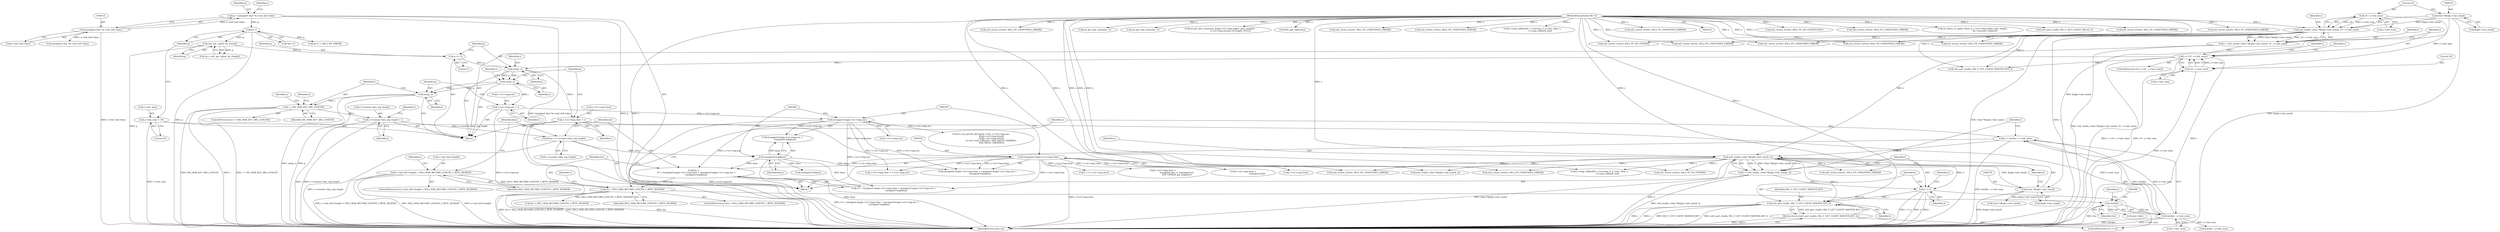 digraph "0_openssl_86f8fb0e344d62454f8daf3e15236b2b59210756_0@API" {
"1000391" [label="(Call,ssl2_part_read(s, SSL_F_GET_CLIENT_MASTER_KEY, i))"];
"1000375" [label="(Call,ssl2_read(s, (char *)&(p[s->init_num]), n))"];
"1000147" [label="(Call,ssl2_read(s, (char *)&(p[s->init_num]), 10 - s->init_num))"];
"1000117" [label="(MethodParameterIn,SSL *s)"];
"1000149" [label="(Call,(char *)&(p[s->init_num]))"];
"1000157" [label="(Call,10 - s->init_num)"];
"1000377" [label="(Call,(char *)&(p[s->init_num]))"];
"1000364" [label="(Call,n = (int)len - s->init_num)"];
"1000366" [label="(Call,(int)len - s->init_num)"];
"1000367" [label="(Call,(int)len)"];
"1000351" [label="(Call,len > SSL2_MAX_RECORD_LENGTH_3_BYTE_HEADER)"];
"1000323" [label="(Call,len =\n        10 + (unsigned long)s->s2->tmp.clear + (unsigned long)s->s2->tmp.enc +\n        (unsigned long)keya)"];
"1000328" [label="(Call,(unsigned long)s->s2->tmp.clear)"];
"1000239" [label="(Call,s->s2->tmp.clear = i)"];
"1000236" [label="(Call,n2s(p, i))"];
"1000233" [label="(Call,p += 3)"];
"1000210" [label="(Call,ssl2_get_cipher_by_char(p))"];
"1000183" [label="(Call,p++)"];
"1000129" [label="(Call,p = (unsigned char *)s->init_buf->data)"];
"1000131" [label="(Call,(unsigned char *)s->init_buf->data)"];
"1000163" [label="(Call,i < (10 - s->init_num))"];
"1000145" [label="(Call,i = ssl2_read(s, (char *)&(p[s->init_num]), 10 - s->init_num))"];
"1000165" [label="(Call,10 - s->init_num)"];
"1000338" [label="(Call,(unsigned long)s->s2->tmp.enc)"];
"1000251" [label="(Call,s->s2->tmp.enc = i)"];
"1000248" [label="(Call,n2s(p, i))"];
"1000347" [label="(Call,(unsigned long)keya)"];
"1000316" [label="(Call,keya = s->session->key_arg_length)"];
"1000277" [label="(Call,s->session->key_arg_length = i)"];
"1000264" [label="(Call,i > SSL_MAX_KEY_ARG_LENGTH)"];
"1000260" [label="(Call,n2s(p, i))"];
"1000299" [label="(Call,s->init_buf->length < SSL2_MAX_RECORD_LENGTH_3_BYTE_HEADER)"];
"1000175" [label="(Call,s->init_num = 10)"];
"1000387" [label="(Call,i != n)"];
"1000373" [label="(Call,i = ssl2_read(s, (char *)&(p[s->init_num]), n))"];
"1000390" [label="(Return,return (ssl2_part_read(s, SSL_F_GET_CLIENT_MASTER_KEY, i));)"];
"1000300" [label="(Call,s->init_buf->length)"];
"1000233" [label="(Call,p += 3)"];
"1000129" [label="(Call,p = (unsigned char *)s->init_buf->data)"];
"1000386" [label="(ControlStructure,if (i != n))"];
"1000369" [label="(Identifier,len)"];
"1000365" [label="(Identifier,n)"];
"1000815" [label="(Call,(int)len - s->init_num)"];
"1000327" [label="(Call,(unsigned long)s->s2->tmp.clear + (unsigned long)s->s2->tmp.enc +\n        (unsigned long)keya)"];
"1000166" [label="(Literal,10)"];
"1000800" [label="(Call,len > SSL2_MAX_RECORD_LENGTH_3_BYTE_HEADER)"];
"1000117" [label="(MethodParameterIn,SSL *s)"];
"1000826" [label="(Call,(char *)&(p[s->init_num]))"];
"1000164" [label="(Identifier,i)"];
"1000251" [label="(Call,s->s2->tmp.enc = i)"];
"1000804" [label="(Call,ssl2_return_error(s, SSL2_PE_UNDEFINED_ERROR))"];
"1000238" [label="(Identifier,i)"];
"1000261" [label="(Identifier,p)"];
"1000317" [label="(Identifier,keya)"];
"1000397" [label="(Identifier,s)"];
"1000349" [label="(Identifier,keya)"];
"1000172" [label="(Identifier,s)"];
"1000162" [label="(ControlStructure,if (i < (10 - s->init_num)))"];
"1000249" [label="(Identifier,p)"];
"1000975" [label="(Call,ssl2_return_error(s, SSL2_PE_NO_CERTIFICATE))"];
"1000159" [label="(Call,s->init_num)"];
"1000323" [label="(Call,len =\n        10 + (unsigned long)s->s2->tmp.clear + (unsigned long)s->s2->tmp.enc +\n        (unsigned long)keya)"];
"1000337" [label="(Call,(unsigned long)s->s2->tmp.enc +\n        (unsigned long)keya)"];
"1000182" [label="(Call,*(p++))"];
"1000675" [label="(Call,ssl2_return_error(s, SSL2_PE_UNDEFINED_ERROR))"];
"1000400" [label="(Call,s->msg_callback(0, s->version, 0, p, (size_t)len, s,\n                        s->msg_callback_arg))"];
"1000266" [label="(Identifier,SSL_MAX_KEY_ARG_LENGTH)"];
"1001004" [label="(Call,ssl_bytes_to_cipher_list(s, p, s->s2->tmp.cipher_spec_length,\n                                      &s->session->ciphers))"];
"1000268" [label="(Call,ssl2_return_error(s, SSL2_PE_UNDEFINED_ERROR))"];
"1000264" [label="(Call,i > SSL_MAX_KEY_ARG_LENGTH)"];
"1000371" [label="(Identifier,s)"];
"1000176" [label="(Call,s->init_num)"];
"1000263" [label="(ControlStructure,if (i > SSL_MAX_KEY_ARG_LENGTH))"];
"1000269" [label="(Identifier,s)"];
"1000840" [label="(Call,ssl2_part_read(s, SSL_F_GET_CLIENT_HELLO, i))"];
"1000175" [label="(Call,s->init_num = 10)"];
"1000913" [label="(Call,ssl2_return_error(s, SSL2_PE_UNDEFINED_ERROR))"];
"1000387" [label="(Call,i != n)"];
"1000148" [label="(Identifier,s)"];
"1000265" [label="(Identifier,i)"];
"1000328" [label="(Call,(unsigned long)s->s2->tmp.clear)"];
"1000234" [label="(Identifier,p)"];
"1000278" [label="(Call,s->session->key_arg_length)"];
"1000356" [label="(Identifier,s)"];
"1000255" [label="(Identifier,s)"];
"1000298" [label="(ControlStructure,if (s->init_buf->length < SSL2_MAX_RECORD_LENGTH_3_BYTE_HEADER))"];
"1000211" [label="(Identifier,p)"];
"1000305" [label="(Identifier,SSL2_MAX_RECORD_LENGTH_3_BYTE_HEADER)"];
"1000248" [label="(Call,n2s(p, i))"];
"1000280" [label="(Identifier,s)"];
"1000392" [label="(Identifier,s)"];
"1001166" [label="(MethodReturn,static int)"];
"1000145" [label="(Call,i = ssl2_read(s, (char *)&(p[s->init_num]), 10 - s->init_num))"];
"1000643" [label="(Call,i += s->s2->tmp.clear)"];
"1000468" [label="(Call,ssl_rsa_private_decrypt(s->cert, s->s2->tmp.enc,\n                                &(p[s->s2->tmp.clear]),\n                                &(p[s->s2->tmp.clear]),\n                                (s->s2->ssl2_rollback) ? RSA_SSLV23_PADDING :\n                                RSA_PKCS1_PADDING))"];
"1000240" [label="(Call,s->s2->tmp.clear)"];
"1000374" [label="(Identifier,i)"];
"1000144" [label="(Block,)"];
"1000373" [label="(Call,i = ssl2_read(s, (char *)&(p[s->init_num]), n))"];
"1000355" [label="(Call,ssl2_return_error(s, SSL2_PE_UNDEFINED_ERROR))"];
"1000157" [label="(Call,10 - s->init_num)"];
"1000262" [label="(Identifier,i)"];
"1001135" [label="(Call,ssl2_return_error(s, SSL2_PE_UNDEFINED_ERROR))"];
"1000259" [label="(Identifier,i)"];
"1000379" [label="(Call,&(p[s->init_num]))"];
"1000407" [label="(Call,(size_t)len)"];
"1000745" [label="(Call,ssl2_return_error(s, SSL2_PE_UNDEFINED_ERROR))"];
"1000147" [label="(Call,ssl2_read(s, (char *)&(p[s->init_num]), 10 - s->init_num))"];
"1000370" [label="(Call,s->init_num)"];
"1000385" [label="(Identifier,n)"];
"1000236" [label="(Call,n2s(p, i))"];
"1000986" [label="(Call,ssl_get_new_session(s, 1))"];
"1000165" [label="(Call,10 - s->init_num)"];
"1000237" [label="(Identifier,p)"];
"1000260" [label="(Call,n2s(p, i))"];
"1000824" [label="(Call,ssl2_read(s, (char *)&(p[s->init_num]), n))"];
"1000960" [label="(Call,ssl2_return_error(s, SSL2_PE_UNDEFINED_ERROR))"];
"1000347" [label="(Call,(unsigned long)keya)"];
"1000130" [label="(Identifier,p)"];
"1000141" [label="(Identifier,s)"];
"1000146" [label="(Identifier,i)"];
"1000340" [label="(Call,s->s2->tmp.enc)"];
"1000990" [label="(Call,ssl2_return_error(s, SSL2_PE_UNDEFINED_ERROR))"];
"1000426" [label="(Call,s->s2->tmp.clear + s->s2->tmp.enc)"];
"1000208" [label="(Call,cp = ssl2_get_cipher_by_char(p))"];
"1000375" [label="(Call,ssl2_read(s, (char *)&(p[s->init_num]), n))"];
"1000183" [label="(Call,p++)"];
"1000210" [label="(Call,ssl2_get_cipher_by_char(p))"];
"1000252" [label="(Call,s->s2->tmp.enc)"];
"1000376" [label="(Identifier,s)"];
"1000394" [label="(Identifier,i)"];
"1000390" [label="(Return,return (ssl2_part_read(s, SSL_F_GET_CLIENT_MASTER_KEY, i));)"];
"1000849" [label="(Call,s->msg_callback(0, s->version, 0, p, (size_t)len, s,\n                        s->msg_callback_arg))"];
"1000338" [label="(Call,(unsigned long)s->s2->tmp.enc)"];
"1000195" [label="(Call,ssl2_return_error(s, SSL2_PE_UNDEFINED_ERROR))"];
"1000163" [label="(Call,i < (10 - s->init_num))"];
"1000393" [label="(Identifier,SSL_F_GET_CLIENT_MASTER_KEY)"];
"1000299" [label="(Call,s->init_buf->length < SSL2_MAX_RECORD_LENGTH_3_BYTE_HEADER)"];
"1000167" [label="(Call,s->init_num)"];
"1000235" [label="(Literal,3)"];
"1000283" [label="(Identifier,i)"];
"1000151" [label="(Call,&(p[s->init_num]))"];
"1000324" [label="(Identifier,len)"];
"1000133" [label="(Call,s->init_buf->data)"];
"1000377" [label="(Call,(char *)&(p[s->init_num]))"];
"1000250" [label="(Identifier,i)"];
"1000538" [label="(Call,ssl2_return_error(s, SSL2_PE_NO_CIPHER))"];
"1000179" [label="(Literal,10)"];
"1000366" [label="(Call,(int)len - s->init_num)"];
"1000325" [label="(Call,10 + (unsigned long)s->s2->tmp.clear + (unsigned long)s->s2->tmp.enc +\n        (unsigned long)keya)"];
"1000247" [label="(Identifier,i)"];
"1000307" [label="(Call,ssl2_return_error(s, SSL2_PE_UNDEFINED_ERROR))"];
"1000353" [label="(Identifier,SSL2_MAX_RECORD_LENGTH_3_BYTE_HEADER)"];
"1000350" [label="(ControlStructure,if (len > SSL2_MAX_RECORD_LENGTH_3_BYTE_HEADER))"];
"1000217" [label="(Call,ssl2_return_error(s, SSL2_PE_NO_CIPHER))"];
"1000909" [label="(Call,ssl_get_new_session(s, 1))"];
"1000923" [label="(Call,ssl_get_prev_session(s, &(p[s->s2->tmp.cipher_spec_length]),\n                                 s->s2->tmp.session_id_length, NULL))"];
"1000243" [label="(Identifier,s)"];
"1000391" [label="(Call,ssl2_part_read(s, SSL_F_GET_CLIENT_MASTER_KEY, i))"];
"1000657" [label="(Call,ssl2_return_error(s, SSL2_PE_UNDEFINED_ERROR))"];
"1000188" [label="(Call,p[-1] != SSL2_MT_ERROR)"];
"1000318" [label="(Call,s->session->key_arg_length)"];
"1001027" [label="(Call,SSL_get_ciphers(s))"];
"1000291" [label="(Call,(unsigned char *)s->init_buf->data)"];
"1000158" [label="(Literal,10)"];
"1000131" [label="(Call,(unsigned char *)s->init_buf->data)"];
"1000308" [label="(Identifier,s)"];
"1000457" [label="(Call,ssl2_return_error(s, SSL2_PE_UNDEFINED_ERROR))"];
"1000149" [label="(Call,(char *)&(p[s->init_num]))"];
"1000569" [label="(Call,s->s2->tmp.clear +\n                                          (unsigned int)i != (unsigned int)\n                                          EVP_CIPHER_key_length(c))"];
"1000352" [label="(Identifier,len)"];
"1000441" [label="(Call,(unsigned int)keya)"];
"1000177" [label="(Identifier,s)"];
"1000388" [label="(Identifier,i)"];
"1000389" [label="(Identifier,n)"];
"1000171" [label="(Call,ssl2_part_read(s, SSL_F_GET_CLIENT_MASTER_KEY, i))"];
"1000570" [label="(Call,s->s2->tmp.clear +\n                                          (unsigned int)i)"];
"1000286" [label="(Identifier,s)"];
"1000330" [label="(Call,s->s2->tmp.clear)"];
"1000118" [label="(Block,)"];
"1000887" [label="(Call,ssl2_return_error(s, SSL2_PE_UNDEFINED_ERROR))"];
"1000316" [label="(Call,keya = s->session->key_arg_length)"];
"1000367" [label="(Call,(int)len)"];
"1000277" [label="(Call,s->session->key_arg_length = i)"];
"1000351" [label="(Call,len > SSL2_MAX_RECORD_LENGTH_3_BYTE_HEADER)"];
"1000239" [label="(Call,s->s2->tmp.clear = i)"];
"1000184" [label="(Identifier,p)"];
"1000364" [label="(Call,n = (int)len - s->init_num)"];
"1000391" -> "1000390"  [label="AST: "];
"1000391" -> "1000394"  [label="CFG: "];
"1000392" -> "1000391"  [label="AST: "];
"1000393" -> "1000391"  [label="AST: "];
"1000394" -> "1000391"  [label="AST: "];
"1000390" -> "1000391"  [label="CFG: "];
"1000391" -> "1001166"  [label="DDG: i"];
"1000391" -> "1001166"  [label="DDG: s"];
"1000391" -> "1001166"  [label="DDG: SSL_F_GET_CLIENT_MASTER_KEY"];
"1000391" -> "1001166"  [label="DDG: ssl2_part_read(s, SSL_F_GET_CLIENT_MASTER_KEY, i)"];
"1000391" -> "1000390"  [label="DDG: ssl2_part_read(s, SSL_F_GET_CLIENT_MASTER_KEY, i)"];
"1000375" -> "1000391"  [label="DDG: s"];
"1000117" -> "1000391"  [label="DDG: s"];
"1000387" -> "1000391"  [label="DDG: i"];
"1000375" -> "1000373"  [label="AST: "];
"1000375" -> "1000385"  [label="CFG: "];
"1000376" -> "1000375"  [label="AST: "];
"1000377" -> "1000375"  [label="AST: "];
"1000385" -> "1000375"  [label="AST: "];
"1000373" -> "1000375"  [label="CFG: "];
"1000375" -> "1001166"  [label="DDG: s"];
"1000375" -> "1001166"  [label="DDG: (char *)&(p[s->init_num])"];
"1000375" -> "1000373"  [label="DDG: s"];
"1000375" -> "1000373"  [label="DDG: (char *)&(p[s->init_num])"];
"1000375" -> "1000373"  [label="DDG: n"];
"1000147" -> "1000375"  [label="DDG: s"];
"1000117" -> "1000375"  [label="DDG: s"];
"1000377" -> "1000375"  [label="DDG: &(p[s->init_num])"];
"1000364" -> "1000375"  [label="DDG: n"];
"1000375" -> "1000387"  [label="DDG: n"];
"1000375" -> "1000400"  [label="DDG: s"];
"1000375" -> "1000457"  [label="DDG: s"];
"1000375" -> "1000538"  [label="DDG: s"];
"1000375" -> "1000657"  [label="DDG: s"];
"1000375" -> "1000804"  [label="DDG: s"];
"1000375" -> "1000824"  [label="DDG: s"];
"1000147" -> "1000145"  [label="AST: "];
"1000147" -> "1000157"  [label="CFG: "];
"1000148" -> "1000147"  [label="AST: "];
"1000149" -> "1000147"  [label="AST: "];
"1000157" -> "1000147"  [label="AST: "];
"1000145" -> "1000147"  [label="CFG: "];
"1000147" -> "1001166"  [label="DDG: (char *)&(p[s->init_num])"];
"1000147" -> "1001166"  [label="DDG: s"];
"1000147" -> "1000145"  [label="DDG: s"];
"1000147" -> "1000145"  [label="DDG: (char *)&(p[s->init_num])"];
"1000147" -> "1000145"  [label="DDG: 10 - s->init_num"];
"1000117" -> "1000147"  [label="DDG: s"];
"1000149" -> "1000147"  [label="DDG: &(p[s->init_num])"];
"1000157" -> "1000147"  [label="DDG: 10"];
"1000157" -> "1000147"  [label="DDG: s->init_num"];
"1000147" -> "1000171"  [label="DDG: s"];
"1000147" -> "1000195"  [label="DDG: s"];
"1000147" -> "1000217"  [label="DDG: s"];
"1000147" -> "1000268"  [label="DDG: s"];
"1000147" -> "1000307"  [label="DDG: s"];
"1000147" -> "1000355"  [label="DDG: s"];
"1000117" -> "1000116"  [label="AST: "];
"1000117" -> "1001166"  [label="DDG: s"];
"1000117" -> "1000171"  [label="DDG: s"];
"1000117" -> "1000195"  [label="DDG: s"];
"1000117" -> "1000217"  [label="DDG: s"];
"1000117" -> "1000268"  [label="DDG: s"];
"1000117" -> "1000307"  [label="DDG: s"];
"1000117" -> "1000355"  [label="DDG: s"];
"1000117" -> "1000400"  [label="DDG: s"];
"1000117" -> "1000457"  [label="DDG: s"];
"1000117" -> "1000538"  [label="DDG: s"];
"1000117" -> "1000657"  [label="DDG: s"];
"1000117" -> "1000675"  [label="DDG: s"];
"1000117" -> "1000745"  [label="DDG: s"];
"1000117" -> "1000804"  [label="DDG: s"];
"1000117" -> "1000824"  [label="DDG: s"];
"1000117" -> "1000840"  [label="DDG: s"];
"1000117" -> "1000849"  [label="DDG: s"];
"1000117" -> "1000887"  [label="DDG: s"];
"1000117" -> "1000909"  [label="DDG: s"];
"1000117" -> "1000913"  [label="DDG: s"];
"1000117" -> "1000923"  [label="DDG: s"];
"1000117" -> "1000960"  [label="DDG: s"];
"1000117" -> "1000975"  [label="DDG: s"];
"1000117" -> "1000986"  [label="DDG: s"];
"1000117" -> "1000990"  [label="DDG: s"];
"1000117" -> "1001004"  [label="DDG: s"];
"1000117" -> "1001027"  [label="DDG: s"];
"1000117" -> "1001135"  [label="DDG: s"];
"1000149" -> "1000151"  [label="CFG: "];
"1000150" -> "1000149"  [label="AST: "];
"1000151" -> "1000149"  [label="AST: "];
"1000158" -> "1000149"  [label="CFG: "];
"1000149" -> "1001166"  [label="DDG: &(p[s->init_num])"];
"1000149" -> "1000377"  [label="DDG: &(p[s->init_num])"];
"1000157" -> "1000159"  [label="CFG: "];
"1000158" -> "1000157"  [label="AST: "];
"1000159" -> "1000157"  [label="AST: "];
"1000157" -> "1000165"  [label="DDG: s->init_num"];
"1000377" -> "1000379"  [label="CFG: "];
"1000378" -> "1000377"  [label="AST: "];
"1000379" -> "1000377"  [label="AST: "];
"1000385" -> "1000377"  [label="CFG: "];
"1000377" -> "1001166"  [label="DDG: &(p[s->init_num])"];
"1000377" -> "1000826"  [label="DDG: &(p[s->init_num])"];
"1000364" -> "1000118"  [label="AST: "];
"1000364" -> "1000366"  [label="CFG: "];
"1000365" -> "1000364"  [label="AST: "];
"1000366" -> "1000364"  [label="AST: "];
"1000374" -> "1000364"  [label="CFG: "];
"1000364" -> "1001166"  [label="DDG: (int)len - s->init_num"];
"1000366" -> "1000364"  [label="DDG: (int)len"];
"1000366" -> "1000364"  [label="DDG: s->init_num"];
"1000366" -> "1000370"  [label="CFG: "];
"1000367" -> "1000366"  [label="AST: "];
"1000370" -> "1000366"  [label="AST: "];
"1000366" -> "1001166"  [label="DDG: s->init_num"];
"1000366" -> "1001166"  [label="DDG: (int)len"];
"1000367" -> "1000366"  [label="DDG: len"];
"1000175" -> "1000366"  [label="DDG: s->init_num"];
"1000366" -> "1000815"  [label="DDG: s->init_num"];
"1000367" -> "1000369"  [label="CFG: "];
"1000368" -> "1000367"  [label="AST: "];
"1000369" -> "1000367"  [label="AST: "];
"1000371" -> "1000367"  [label="CFG: "];
"1000367" -> "1001166"  [label="DDG: len"];
"1000351" -> "1000367"  [label="DDG: len"];
"1000367" -> "1000407"  [label="DDG: len"];
"1000351" -> "1000350"  [label="AST: "];
"1000351" -> "1000353"  [label="CFG: "];
"1000352" -> "1000351"  [label="AST: "];
"1000353" -> "1000351"  [label="AST: "];
"1000356" -> "1000351"  [label="CFG: "];
"1000365" -> "1000351"  [label="CFG: "];
"1000351" -> "1001166"  [label="DDG: len > SSL2_MAX_RECORD_LENGTH_3_BYTE_HEADER"];
"1000351" -> "1001166"  [label="DDG: SSL2_MAX_RECORD_LENGTH_3_BYTE_HEADER"];
"1000351" -> "1001166"  [label="DDG: len"];
"1000323" -> "1000351"  [label="DDG: len"];
"1000299" -> "1000351"  [label="DDG: SSL2_MAX_RECORD_LENGTH_3_BYTE_HEADER"];
"1000351" -> "1000800"  [label="DDG: SSL2_MAX_RECORD_LENGTH_3_BYTE_HEADER"];
"1000323" -> "1000118"  [label="AST: "];
"1000323" -> "1000325"  [label="CFG: "];
"1000324" -> "1000323"  [label="AST: "];
"1000325" -> "1000323"  [label="AST: "];
"1000352" -> "1000323"  [label="CFG: "];
"1000323" -> "1001166"  [label="DDG: 10 + (unsigned long)s->s2->tmp.clear + (unsigned long)s->s2->tmp.enc +\n        (unsigned long)keya"];
"1000328" -> "1000323"  [label="DDG: s->s2->tmp.clear"];
"1000338" -> "1000323"  [label="DDG: s->s2->tmp.enc"];
"1000347" -> "1000323"  [label="DDG: keya"];
"1000328" -> "1000327"  [label="AST: "];
"1000328" -> "1000330"  [label="CFG: "];
"1000329" -> "1000328"  [label="AST: "];
"1000330" -> "1000328"  [label="AST: "];
"1000339" -> "1000328"  [label="CFG: "];
"1000328" -> "1001166"  [label="DDG: s->s2->tmp.clear"];
"1000328" -> "1000325"  [label="DDG: s->s2->tmp.clear"];
"1000328" -> "1000327"  [label="DDG: s->s2->tmp.clear"];
"1000239" -> "1000328"  [label="DDG: s->s2->tmp.clear"];
"1000328" -> "1000426"  [label="DDG: s->s2->tmp.clear"];
"1000328" -> "1000569"  [label="DDG: s->s2->tmp.clear"];
"1000328" -> "1000570"  [label="DDG: s->s2->tmp.clear"];
"1000328" -> "1000643"  [label="DDG: s->s2->tmp.clear"];
"1000239" -> "1000144"  [label="AST: "];
"1000239" -> "1000247"  [label="CFG: "];
"1000240" -> "1000239"  [label="AST: "];
"1000247" -> "1000239"  [label="AST: "];
"1000249" -> "1000239"  [label="CFG: "];
"1000239" -> "1001166"  [label="DDG: s->s2->tmp.clear"];
"1000236" -> "1000239"  [label="DDG: i"];
"1000236" -> "1000144"  [label="AST: "];
"1000236" -> "1000238"  [label="CFG: "];
"1000237" -> "1000236"  [label="AST: "];
"1000238" -> "1000236"  [label="AST: "];
"1000243" -> "1000236"  [label="CFG: "];
"1000233" -> "1000236"  [label="DDG: p"];
"1000163" -> "1000236"  [label="DDG: i"];
"1000236" -> "1000248"  [label="DDG: p"];
"1000236" -> "1000248"  [label="DDG: i"];
"1000233" -> "1000144"  [label="AST: "];
"1000233" -> "1000235"  [label="CFG: "];
"1000234" -> "1000233"  [label="AST: "];
"1000235" -> "1000233"  [label="AST: "];
"1000237" -> "1000233"  [label="CFG: "];
"1000210" -> "1000233"  [label="DDG: p"];
"1000210" -> "1000208"  [label="AST: "];
"1000210" -> "1000211"  [label="CFG: "];
"1000211" -> "1000210"  [label="AST: "];
"1000208" -> "1000210"  [label="CFG: "];
"1000210" -> "1001166"  [label="DDG: p"];
"1000210" -> "1000208"  [label="DDG: p"];
"1000183" -> "1000210"  [label="DDG: p"];
"1000183" -> "1000182"  [label="AST: "];
"1000183" -> "1000184"  [label="CFG: "];
"1000184" -> "1000183"  [label="AST: "];
"1000182" -> "1000183"  [label="CFG: "];
"1000183" -> "1001166"  [label="DDG: p"];
"1000129" -> "1000183"  [label="DDG: p"];
"1000183" -> "1000188"  [label="DDG: p"];
"1000129" -> "1000118"  [label="AST: "];
"1000129" -> "1000131"  [label="CFG: "];
"1000130" -> "1000129"  [label="AST: "];
"1000131" -> "1000129"  [label="AST: "];
"1000141" -> "1000129"  [label="CFG: "];
"1000129" -> "1001166"  [label="DDG: p"];
"1000129" -> "1001166"  [label="DDG: (unsigned char *)s->init_buf->data"];
"1000131" -> "1000129"  [label="DDG: s->init_buf->data"];
"1000131" -> "1000133"  [label="CFG: "];
"1000132" -> "1000131"  [label="AST: "];
"1000133" -> "1000131"  [label="AST: "];
"1000131" -> "1001166"  [label="DDG: s->init_buf->data"];
"1000131" -> "1000291"  [label="DDG: s->init_buf->data"];
"1000163" -> "1000162"  [label="AST: "];
"1000163" -> "1000165"  [label="CFG: "];
"1000164" -> "1000163"  [label="AST: "];
"1000165" -> "1000163"  [label="AST: "];
"1000172" -> "1000163"  [label="CFG: "];
"1000177" -> "1000163"  [label="CFG: "];
"1000163" -> "1001166"  [label="DDG: i"];
"1000163" -> "1001166"  [label="DDG: i < (10 - s->init_num)"];
"1000163" -> "1001166"  [label="DDG: 10 - s->init_num"];
"1000145" -> "1000163"  [label="DDG: i"];
"1000165" -> "1000163"  [label="DDG: 10"];
"1000165" -> "1000163"  [label="DDG: s->init_num"];
"1000163" -> "1000171"  [label="DDG: i"];
"1000145" -> "1000144"  [label="AST: "];
"1000146" -> "1000145"  [label="AST: "];
"1000164" -> "1000145"  [label="CFG: "];
"1000145" -> "1001166"  [label="DDG: ssl2_read(s, (char *)&(p[s->init_num]), 10 - s->init_num)"];
"1000165" -> "1000167"  [label="CFG: "];
"1000166" -> "1000165"  [label="AST: "];
"1000167" -> "1000165"  [label="AST: "];
"1000165" -> "1001166"  [label="DDG: s->init_num"];
"1000338" -> "1000337"  [label="AST: "];
"1000338" -> "1000340"  [label="CFG: "];
"1000339" -> "1000338"  [label="AST: "];
"1000340" -> "1000338"  [label="AST: "];
"1000348" -> "1000338"  [label="CFG: "];
"1000338" -> "1001166"  [label="DDG: s->s2->tmp.enc"];
"1000338" -> "1000325"  [label="DDG: s->s2->tmp.enc"];
"1000338" -> "1000327"  [label="DDG: s->s2->tmp.enc"];
"1000338" -> "1000337"  [label="DDG: s->s2->tmp.enc"];
"1000251" -> "1000338"  [label="DDG: s->s2->tmp.enc"];
"1000338" -> "1000426"  [label="DDG: s->s2->tmp.enc"];
"1000338" -> "1000468"  [label="DDG: s->s2->tmp.enc"];
"1000251" -> "1000144"  [label="AST: "];
"1000251" -> "1000259"  [label="CFG: "];
"1000252" -> "1000251"  [label="AST: "];
"1000259" -> "1000251"  [label="AST: "];
"1000261" -> "1000251"  [label="CFG: "];
"1000251" -> "1001166"  [label="DDG: s->s2->tmp.enc"];
"1000248" -> "1000251"  [label="DDG: i"];
"1000248" -> "1000144"  [label="AST: "];
"1000248" -> "1000250"  [label="CFG: "];
"1000249" -> "1000248"  [label="AST: "];
"1000250" -> "1000248"  [label="AST: "];
"1000255" -> "1000248"  [label="CFG: "];
"1000248" -> "1000260"  [label="DDG: p"];
"1000248" -> "1000260"  [label="DDG: i"];
"1000347" -> "1000337"  [label="AST: "];
"1000347" -> "1000349"  [label="CFG: "];
"1000348" -> "1000347"  [label="AST: "];
"1000349" -> "1000347"  [label="AST: "];
"1000337" -> "1000347"  [label="CFG: "];
"1000347" -> "1001166"  [label="DDG: keya"];
"1000347" -> "1000325"  [label="DDG: keya"];
"1000347" -> "1000327"  [label="DDG: keya"];
"1000347" -> "1000337"  [label="DDG: keya"];
"1000316" -> "1000347"  [label="DDG: keya"];
"1000347" -> "1000441"  [label="DDG: keya"];
"1000316" -> "1000118"  [label="AST: "];
"1000316" -> "1000318"  [label="CFG: "];
"1000317" -> "1000316"  [label="AST: "];
"1000318" -> "1000316"  [label="AST: "];
"1000324" -> "1000316"  [label="CFG: "];
"1000316" -> "1001166"  [label="DDG: s->session->key_arg_length"];
"1000277" -> "1000316"  [label="DDG: s->session->key_arg_length"];
"1000277" -> "1000144"  [label="AST: "];
"1000277" -> "1000283"  [label="CFG: "];
"1000278" -> "1000277"  [label="AST: "];
"1000283" -> "1000277"  [label="AST: "];
"1000286" -> "1000277"  [label="CFG: "];
"1000277" -> "1001166"  [label="DDG: s->session->key_arg_length"];
"1000277" -> "1001166"  [label="DDG: i"];
"1000264" -> "1000277"  [label="DDG: i"];
"1000264" -> "1000263"  [label="AST: "];
"1000264" -> "1000266"  [label="CFG: "];
"1000265" -> "1000264"  [label="AST: "];
"1000266" -> "1000264"  [label="AST: "];
"1000269" -> "1000264"  [label="CFG: "];
"1000280" -> "1000264"  [label="CFG: "];
"1000264" -> "1001166"  [label="DDG: i"];
"1000264" -> "1001166"  [label="DDG: i > SSL_MAX_KEY_ARG_LENGTH"];
"1000264" -> "1001166"  [label="DDG: SSL_MAX_KEY_ARG_LENGTH"];
"1000260" -> "1000264"  [label="DDG: i"];
"1000260" -> "1000144"  [label="AST: "];
"1000260" -> "1000262"  [label="CFG: "];
"1000261" -> "1000260"  [label="AST: "];
"1000262" -> "1000260"  [label="AST: "];
"1000265" -> "1000260"  [label="CFG: "];
"1000260" -> "1001166"  [label="DDG: n2s(p, i)"];
"1000260" -> "1001166"  [label="DDG: p"];
"1000299" -> "1000298"  [label="AST: "];
"1000299" -> "1000305"  [label="CFG: "];
"1000300" -> "1000299"  [label="AST: "];
"1000305" -> "1000299"  [label="AST: "];
"1000308" -> "1000299"  [label="CFG: "];
"1000317" -> "1000299"  [label="CFG: "];
"1000299" -> "1001166"  [label="DDG: s->init_buf->length < SSL2_MAX_RECORD_LENGTH_3_BYTE_HEADER"];
"1000299" -> "1001166"  [label="DDG: SSL2_MAX_RECORD_LENGTH_3_BYTE_HEADER"];
"1000299" -> "1001166"  [label="DDG: s->init_buf->length"];
"1000175" -> "1000144"  [label="AST: "];
"1000175" -> "1000179"  [label="CFG: "];
"1000176" -> "1000175"  [label="AST: "];
"1000179" -> "1000175"  [label="AST: "];
"1000184" -> "1000175"  [label="CFG: "];
"1000175" -> "1001166"  [label="DDG: s->init_num"];
"1000387" -> "1000386"  [label="AST: "];
"1000387" -> "1000389"  [label="CFG: "];
"1000388" -> "1000387"  [label="AST: "];
"1000389" -> "1000387"  [label="AST: "];
"1000392" -> "1000387"  [label="CFG: "];
"1000397" -> "1000387"  [label="CFG: "];
"1000387" -> "1001166"  [label="DDG: n"];
"1000387" -> "1001166"  [label="DDG: i"];
"1000387" -> "1001166"  [label="DDG: i != n"];
"1000373" -> "1000387"  [label="DDG: i"];
"1000373" -> "1000118"  [label="AST: "];
"1000374" -> "1000373"  [label="AST: "];
"1000388" -> "1000373"  [label="CFG: "];
"1000373" -> "1001166"  [label="DDG: ssl2_read(s, (char *)&(p[s->init_num]), n)"];
"1000390" -> "1000386"  [label="AST: "];
"1001166" -> "1000390"  [label="CFG: "];
"1000390" -> "1001166"  [label="DDG: <RET>"];
}
